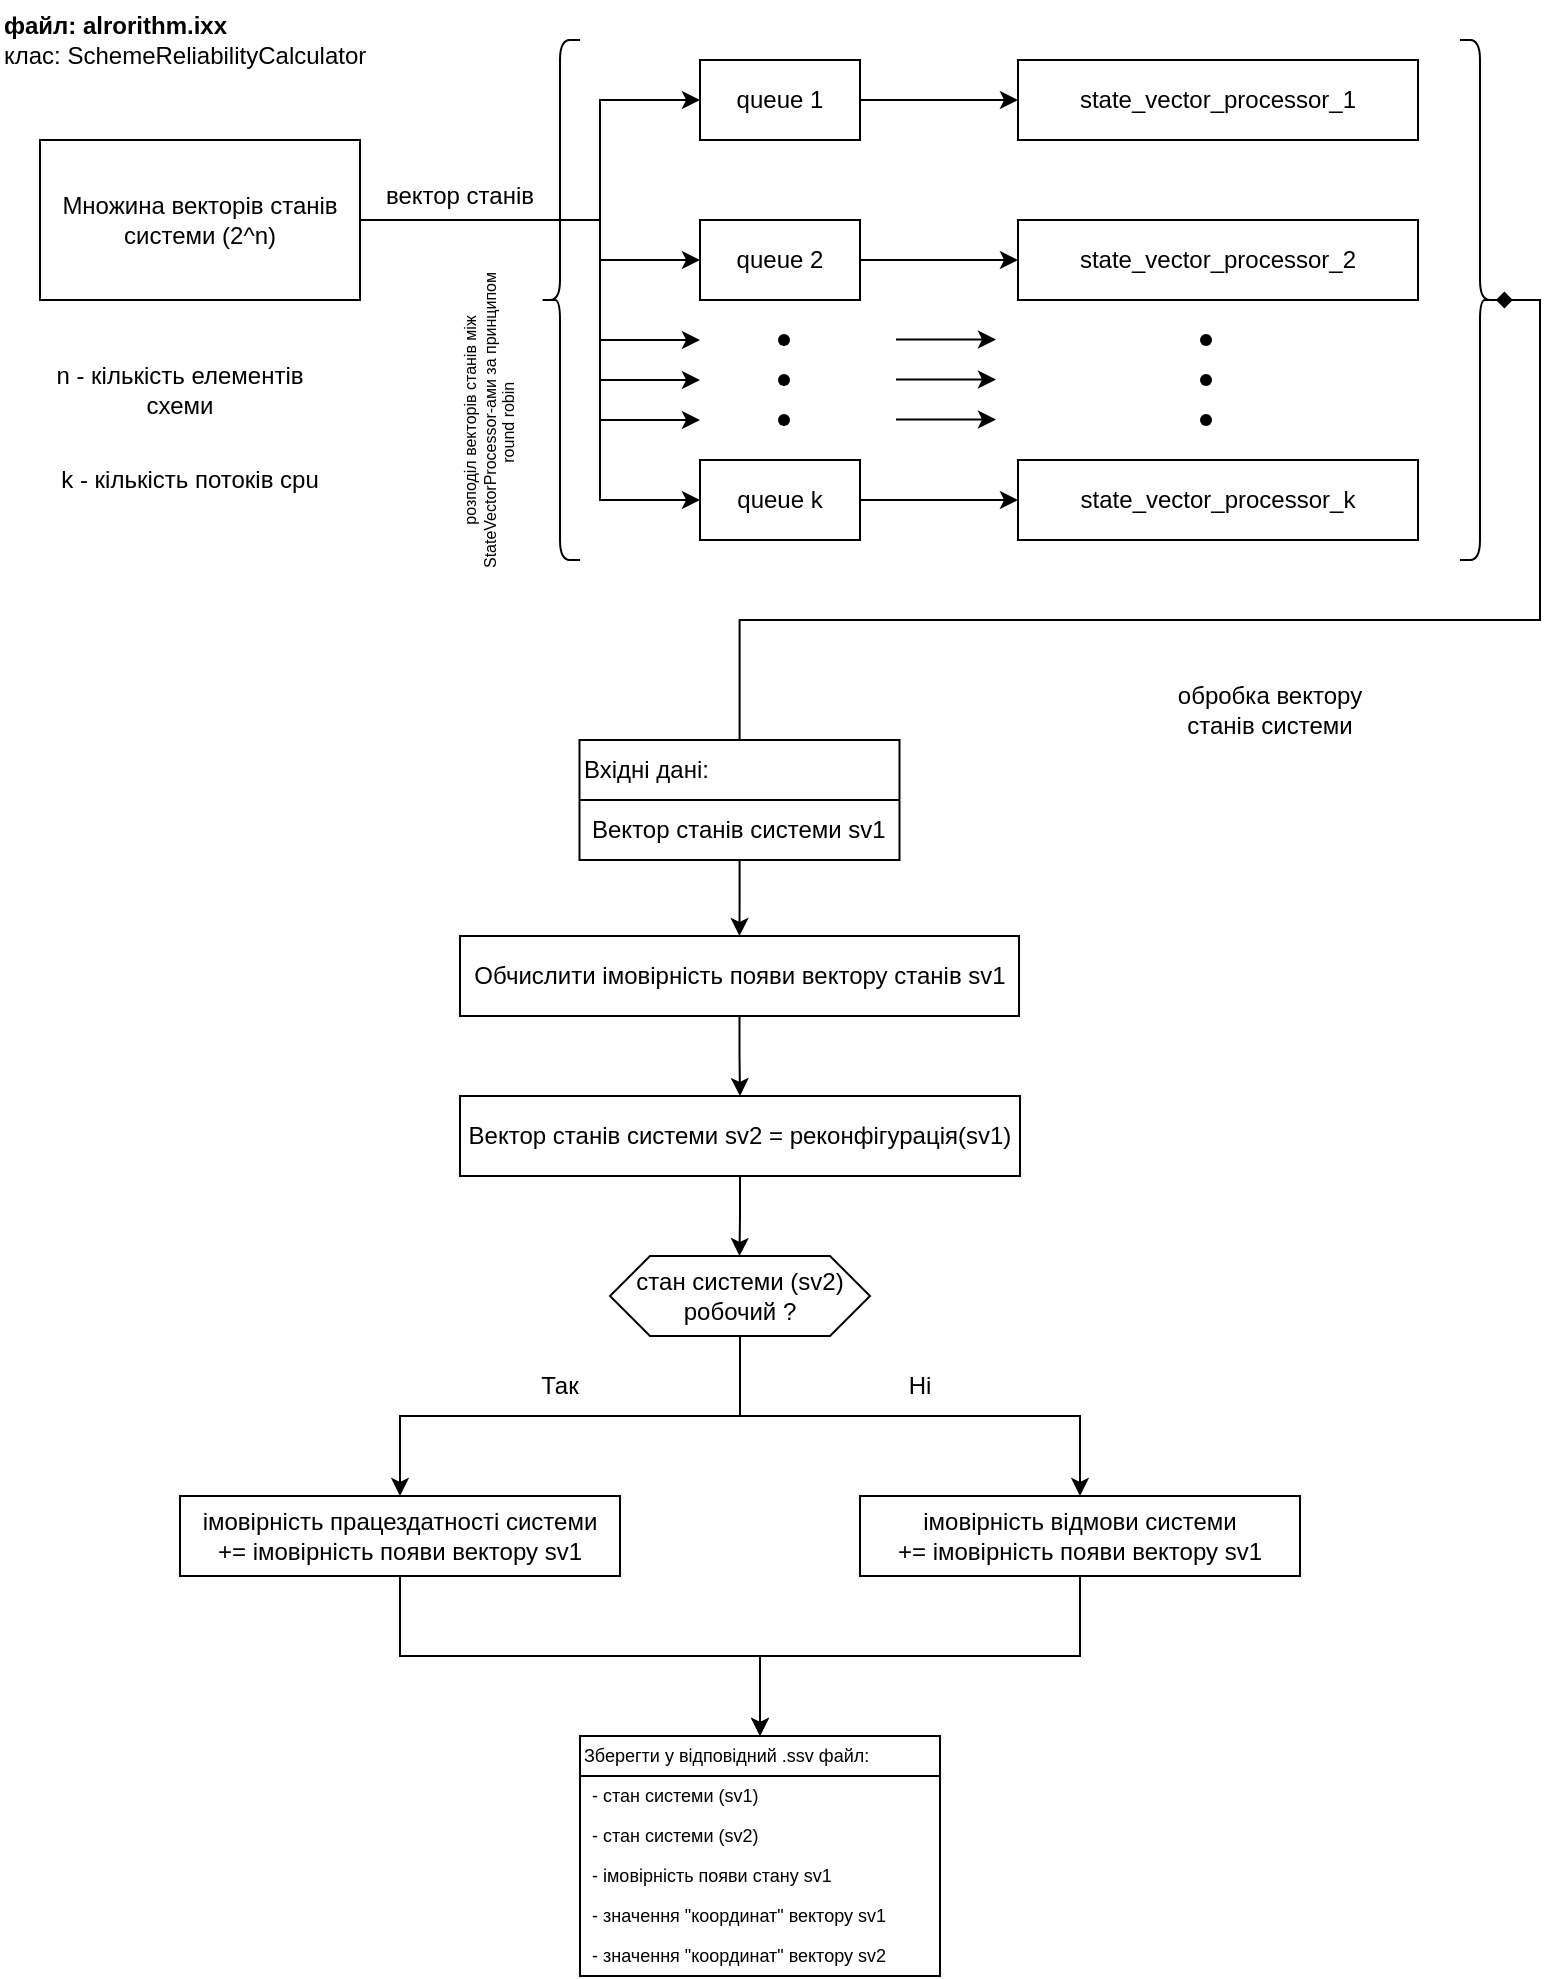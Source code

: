<mxfile version="25.0.2">
  <diagram id="C5RBs43oDa-KdzZeNtuy" name="Page-1">
    <mxGraphModel dx="819" dy="546" grid="1" gridSize="10" guides="1" tooltips="1" connect="1" arrows="1" fold="1" page="1" pageScale="1" pageWidth="827" pageHeight="1169" math="0" shadow="0">
      <root>
        <mxCell id="WIyWlLk6GJQsqaUBKTNV-0" />
        <mxCell id="WIyWlLk6GJQsqaUBKTNV-1" parent="WIyWlLk6GJQsqaUBKTNV-0" />
        <mxCell id="srIpkH8AZoVfI17KtcB7-21" value="Так" style="text;html=1;align=center;verticalAlign=middle;whiteSpace=wrap;rounded=0;" vertex="1" parent="WIyWlLk6GJQsqaUBKTNV-1">
          <mxGeometry x="270" y="693" width="40" height="20" as="geometry" />
        </mxCell>
        <mxCell id="srIpkH8AZoVfI17KtcB7-22" value="Ні" style="text;html=1;align=center;verticalAlign=middle;whiteSpace=wrap;rounded=0;" vertex="1" parent="WIyWlLk6GJQsqaUBKTNV-1">
          <mxGeometry x="440" y="688" width="60" height="30" as="geometry" />
        </mxCell>
        <mxCell id="srIpkH8AZoVfI17KtcB7-43" value="Зберегти у відповідний .ssv файл:" style="swimlane;fontStyle=0;childLayout=stackLayout;horizontal=1;startSize=20;horizontalStack=0;resizeParent=1;resizeParentMax=0;resizeLast=0;collapsible=1;marginBottom=0;whiteSpace=wrap;html=1;align=left;fontSize=9;" vertex="1" parent="WIyWlLk6GJQsqaUBKTNV-1">
          <mxGeometry x="300" y="878" width="180" height="120" as="geometry" />
        </mxCell>
        <mxCell id="srIpkH8AZoVfI17KtcB7-44" value="- стан системи (sv1)" style="text;strokeColor=none;fillColor=none;align=left;verticalAlign=middle;spacingLeft=4;spacingRight=4;overflow=hidden;points=[[0,0.5],[1,0.5]];portConstraint=eastwest;rotatable=0;whiteSpace=wrap;html=1;fontSize=9;" vertex="1" parent="srIpkH8AZoVfI17KtcB7-43">
          <mxGeometry y="20" width="180" height="20" as="geometry" />
        </mxCell>
        <mxCell id="srIpkH8AZoVfI17KtcB7-45" value="- стан системи (sv2)" style="text;strokeColor=none;fillColor=none;align=left;verticalAlign=middle;spacingLeft=4;spacingRight=4;overflow=hidden;points=[[0,0.5],[1,0.5]];portConstraint=eastwest;rotatable=0;whiteSpace=wrap;html=1;fontSize=9;" vertex="1" parent="srIpkH8AZoVfI17KtcB7-43">
          <mxGeometry y="40" width="180" height="20" as="geometry" />
        </mxCell>
        <mxCell id="srIpkH8AZoVfI17KtcB7-46" value="- імовірність появи стану sv1" style="text;strokeColor=none;fillColor=none;align=left;verticalAlign=middle;spacingLeft=4;spacingRight=4;overflow=hidden;points=[[0,0.5],[1,0.5]];portConstraint=eastwest;rotatable=0;whiteSpace=wrap;html=1;fontSize=9;" vertex="1" parent="srIpkH8AZoVfI17KtcB7-43">
          <mxGeometry y="60" width="180" height="20" as="geometry" />
        </mxCell>
        <mxCell id="srIpkH8AZoVfI17KtcB7-119" value="- значення &quot;координат&quot; вектору sv1" style="text;strokeColor=none;fillColor=none;align=left;verticalAlign=middle;spacingLeft=4;spacingRight=4;overflow=hidden;points=[[0,0.5],[1,0.5]];portConstraint=eastwest;rotatable=0;whiteSpace=wrap;html=1;fontSize=9;" vertex="1" parent="srIpkH8AZoVfI17KtcB7-43">
          <mxGeometry y="80" width="180" height="20" as="geometry" />
        </mxCell>
        <mxCell id="srIpkH8AZoVfI17KtcB7-120" value="- значення &quot;координат&quot; вектору sv2" style="text;strokeColor=none;fillColor=none;align=left;verticalAlign=middle;spacingLeft=4;spacingRight=4;overflow=hidden;points=[[0,0.5],[1,0.5]];portConstraint=eastwest;rotatable=0;whiteSpace=wrap;html=1;fontSize=9;" vertex="1" parent="srIpkH8AZoVfI17KtcB7-43">
          <mxGeometry y="100" width="180" height="20" as="geometry" />
        </mxCell>
        <mxCell id="srIpkH8AZoVfI17KtcB7-59" value="&lt;b&gt;файл: alrorithm.ixx&lt;/b&gt;&lt;div style=&quot;&quot;&gt;клас: SchemeReliabilityCalculator&lt;/div&gt;" style="text;html=1;align=left;verticalAlign=middle;whiteSpace=wrap;rounded=0;" vertex="1" parent="WIyWlLk6GJQsqaUBKTNV-1">
          <mxGeometry x="10" y="10" width="220" height="40" as="geometry" />
        </mxCell>
        <mxCell id="srIpkH8AZoVfI17KtcB7-77" style="edgeStyle=orthogonalEdgeStyle;rounded=0;orthogonalLoop=1;jettySize=auto;html=1;entryX=0;entryY=0.5;entryDx=0;entryDy=0;" edge="1" parent="WIyWlLk6GJQsqaUBKTNV-1" source="srIpkH8AZoVfI17KtcB7-63" target="srIpkH8AZoVfI17KtcB7-71">
          <mxGeometry relative="1" as="geometry">
            <Array as="points">
              <mxPoint x="310" y="120" />
              <mxPoint x="310" y="60" />
            </Array>
          </mxGeometry>
        </mxCell>
        <mxCell id="srIpkH8AZoVfI17KtcB7-78" style="edgeStyle=orthogonalEdgeStyle;rounded=0;orthogonalLoop=1;jettySize=auto;html=1;entryX=0;entryY=0.5;entryDx=0;entryDy=0;" edge="1" parent="WIyWlLk6GJQsqaUBKTNV-1" source="srIpkH8AZoVfI17KtcB7-63" target="srIpkH8AZoVfI17KtcB7-72">
          <mxGeometry relative="1" as="geometry">
            <Array as="points">
              <mxPoint x="310" y="120" />
              <mxPoint x="310" y="140" />
            </Array>
          </mxGeometry>
        </mxCell>
        <mxCell id="srIpkH8AZoVfI17KtcB7-79" style="edgeStyle=orthogonalEdgeStyle;rounded=0;orthogonalLoop=1;jettySize=auto;html=1;entryX=0;entryY=0.5;entryDx=0;entryDy=0;" edge="1" parent="WIyWlLk6GJQsqaUBKTNV-1" source="srIpkH8AZoVfI17KtcB7-63" target="srIpkH8AZoVfI17KtcB7-73">
          <mxGeometry relative="1" as="geometry">
            <Array as="points">
              <mxPoint x="310" y="120" />
              <mxPoint x="310" y="260" />
            </Array>
          </mxGeometry>
        </mxCell>
        <mxCell id="srIpkH8AZoVfI17KtcB7-63" value="Множина векторів станів системи (2^n)" style="rounded=0;whiteSpace=wrap;html=1;" vertex="1" parent="WIyWlLk6GJQsqaUBKTNV-1">
          <mxGeometry x="30" y="80" width="160" height="80" as="geometry" />
        </mxCell>
        <mxCell id="srIpkH8AZoVfI17KtcB7-65" value="state_vector_processor_1" style="rounded=0;whiteSpace=wrap;html=1;" vertex="1" parent="WIyWlLk6GJQsqaUBKTNV-1">
          <mxGeometry x="519" y="40" width="200" height="40" as="geometry" />
        </mxCell>
        <mxCell id="srIpkH8AZoVfI17KtcB7-66" value="state_vector_processor_2" style="rounded=0;whiteSpace=wrap;html=1;" vertex="1" parent="WIyWlLk6GJQsqaUBKTNV-1">
          <mxGeometry x="519" y="120" width="200" height="40" as="geometry" />
        </mxCell>
        <mxCell id="srIpkH8AZoVfI17KtcB7-67" value="state_vector_processor_k" style="rounded=0;whiteSpace=wrap;html=1;" vertex="1" parent="WIyWlLk6GJQsqaUBKTNV-1">
          <mxGeometry x="519" y="240" width="200" height="40" as="geometry" />
        </mxCell>
        <mxCell id="srIpkH8AZoVfI17KtcB7-68" value="" style="shape=waypoint;sketch=0;fillStyle=solid;size=6;pointerEvents=1;points=[];fillColor=none;resizable=0;rotatable=0;perimeter=centerPerimeter;snapToPoint=1;" vertex="1" parent="WIyWlLk6GJQsqaUBKTNV-1">
          <mxGeometry x="603" y="170" width="20" height="20" as="geometry" />
        </mxCell>
        <mxCell id="srIpkH8AZoVfI17KtcB7-69" value="" style="shape=waypoint;sketch=0;fillStyle=solid;size=6;pointerEvents=1;points=[];fillColor=none;resizable=0;rotatable=0;perimeter=centerPerimeter;snapToPoint=1;" vertex="1" parent="WIyWlLk6GJQsqaUBKTNV-1">
          <mxGeometry x="603" y="190" width="20" height="20" as="geometry" />
        </mxCell>
        <mxCell id="srIpkH8AZoVfI17KtcB7-70" value="" style="shape=waypoint;sketch=0;fillStyle=solid;size=6;pointerEvents=1;points=[];fillColor=none;resizable=0;rotatable=0;perimeter=centerPerimeter;snapToPoint=1;" vertex="1" parent="WIyWlLk6GJQsqaUBKTNV-1">
          <mxGeometry x="603" y="210" width="20" height="20" as="geometry" />
        </mxCell>
        <mxCell id="srIpkH8AZoVfI17KtcB7-71" value="queue 1" style="rounded=0;whiteSpace=wrap;html=1;" vertex="1" parent="WIyWlLk6GJQsqaUBKTNV-1">
          <mxGeometry x="360" y="40" width="80" height="40" as="geometry" />
        </mxCell>
        <mxCell id="srIpkH8AZoVfI17KtcB7-88" style="edgeStyle=orthogonalEdgeStyle;rounded=0;orthogonalLoop=1;jettySize=auto;html=1;entryX=0;entryY=0.5;entryDx=0;entryDy=0;" edge="1" parent="WIyWlLk6GJQsqaUBKTNV-1" source="srIpkH8AZoVfI17KtcB7-72" target="srIpkH8AZoVfI17KtcB7-66">
          <mxGeometry relative="1" as="geometry" />
        </mxCell>
        <mxCell id="srIpkH8AZoVfI17KtcB7-72" value="queue 2" style="rounded=0;whiteSpace=wrap;html=1;" vertex="1" parent="WIyWlLk6GJQsqaUBKTNV-1">
          <mxGeometry x="360" y="120" width="80" height="40" as="geometry" />
        </mxCell>
        <mxCell id="srIpkH8AZoVfI17KtcB7-89" style="edgeStyle=orthogonalEdgeStyle;rounded=0;orthogonalLoop=1;jettySize=auto;html=1;entryX=0;entryY=0.5;entryDx=0;entryDy=0;" edge="1" parent="WIyWlLk6GJQsqaUBKTNV-1" source="srIpkH8AZoVfI17KtcB7-73" target="srIpkH8AZoVfI17KtcB7-67">
          <mxGeometry relative="1" as="geometry" />
        </mxCell>
        <mxCell id="srIpkH8AZoVfI17KtcB7-73" value="queue k" style="rounded=0;whiteSpace=wrap;html=1;" vertex="1" parent="WIyWlLk6GJQsqaUBKTNV-1">
          <mxGeometry x="360" y="240" width="80" height="40" as="geometry" />
        </mxCell>
        <mxCell id="srIpkH8AZoVfI17KtcB7-74" value="" style="shape=waypoint;sketch=0;fillStyle=solid;size=6;pointerEvents=1;points=[];fillColor=none;resizable=0;rotatable=0;perimeter=centerPerimeter;snapToPoint=1;" vertex="1" parent="WIyWlLk6GJQsqaUBKTNV-1">
          <mxGeometry x="392" y="170" width="20" height="20" as="geometry" />
        </mxCell>
        <mxCell id="srIpkH8AZoVfI17KtcB7-75" value="" style="shape=waypoint;sketch=0;fillStyle=solid;size=6;pointerEvents=1;points=[];fillColor=none;resizable=0;rotatable=0;perimeter=centerPerimeter;snapToPoint=1;" vertex="1" parent="WIyWlLk6GJQsqaUBKTNV-1">
          <mxGeometry x="392" y="190" width="20" height="20" as="geometry" />
        </mxCell>
        <mxCell id="srIpkH8AZoVfI17KtcB7-76" value="" style="shape=waypoint;sketch=0;fillStyle=solid;size=6;pointerEvents=1;points=[];fillColor=none;resizable=0;rotatable=0;perimeter=centerPerimeter;snapToPoint=1;" vertex="1" parent="WIyWlLk6GJQsqaUBKTNV-1">
          <mxGeometry x="392" y="210" width="20" height="20" as="geometry" />
        </mxCell>
        <mxCell id="srIpkH8AZoVfI17KtcB7-81" value="" style="endArrow=classic;html=1;rounded=0;" edge="1" parent="WIyWlLk6GJQsqaUBKTNV-1">
          <mxGeometry width="50" height="50" relative="1" as="geometry">
            <mxPoint x="310" y="180" as="sourcePoint" />
            <mxPoint x="360" y="180" as="targetPoint" />
          </mxGeometry>
        </mxCell>
        <mxCell id="srIpkH8AZoVfI17KtcB7-82" value="" style="endArrow=classic;html=1;rounded=0;" edge="1" parent="WIyWlLk6GJQsqaUBKTNV-1">
          <mxGeometry width="50" height="50" relative="1" as="geometry">
            <mxPoint x="310" y="200" as="sourcePoint" />
            <mxPoint x="360" y="200" as="targetPoint" />
          </mxGeometry>
        </mxCell>
        <mxCell id="srIpkH8AZoVfI17KtcB7-83" value="" style="endArrow=classic;html=1;rounded=0;" edge="1" parent="WIyWlLk6GJQsqaUBKTNV-1">
          <mxGeometry width="50" height="50" relative="1" as="geometry">
            <mxPoint x="310" y="220" as="sourcePoint" />
            <mxPoint x="360" y="220" as="targetPoint" />
          </mxGeometry>
        </mxCell>
        <mxCell id="srIpkH8AZoVfI17KtcB7-84" value="вектор станів" style="text;html=1;align=center;verticalAlign=middle;whiteSpace=wrap;rounded=0;" vertex="1" parent="WIyWlLk6GJQsqaUBKTNV-1">
          <mxGeometry x="200" y="100" width="80" height="15" as="geometry" />
        </mxCell>
        <mxCell id="srIpkH8AZoVfI17KtcB7-85" value="" style="shape=curlyBracket;whiteSpace=wrap;html=1;rounded=1;labelPosition=left;verticalLabelPosition=middle;align=right;verticalAlign=middle;" vertex="1" parent="WIyWlLk6GJQsqaUBKTNV-1">
          <mxGeometry x="280" y="30" width="20" height="260" as="geometry" />
        </mxCell>
        <mxCell id="srIpkH8AZoVfI17KtcB7-86" value="" style="endArrow=classic;html=1;rounded=0;exitX=1;exitY=0.5;exitDx=0;exitDy=0;entryX=0;entryY=0.5;entryDx=0;entryDy=0;" edge="1" parent="WIyWlLk6GJQsqaUBKTNV-1" source="srIpkH8AZoVfI17KtcB7-71" target="srIpkH8AZoVfI17KtcB7-65">
          <mxGeometry width="50" height="50" relative="1" as="geometry">
            <mxPoint x="435" y="370" as="sourcePoint" />
            <mxPoint x="485" y="320" as="targetPoint" />
          </mxGeometry>
        </mxCell>
        <mxCell id="srIpkH8AZoVfI17KtcB7-90" value="" style="endArrow=classic;html=1;rounded=0;" edge="1" parent="WIyWlLk6GJQsqaUBKTNV-1">
          <mxGeometry width="50" height="50" relative="1" as="geometry">
            <mxPoint x="458" y="179.76" as="sourcePoint" />
            <mxPoint x="508" y="179.76" as="targetPoint" />
          </mxGeometry>
        </mxCell>
        <mxCell id="srIpkH8AZoVfI17KtcB7-91" value="" style="endArrow=classic;html=1;rounded=0;" edge="1" parent="WIyWlLk6GJQsqaUBKTNV-1">
          <mxGeometry width="50" height="50" relative="1" as="geometry">
            <mxPoint x="458" y="199.76" as="sourcePoint" />
            <mxPoint x="508" y="199.76" as="targetPoint" />
          </mxGeometry>
        </mxCell>
        <mxCell id="srIpkH8AZoVfI17KtcB7-92" value="" style="endArrow=classic;html=1;rounded=0;" edge="1" parent="WIyWlLk6GJQsqaUBKTNV-1">
          <mxGeometry width="50" height="50" relative="1" as="geometry">
            <mxPoint x="458" y="219.76" as="sourcePoint" />
            <mxPoint x="508" y="219.76" as="targetPoint" />
          </mxGeometry>
        </mxCell>
        <mxCell id="srIpkH8AZoVfI17KtcB7-93" value="розподіл векторів станів між StateVectorProcessor-ами за принципом round robin&amp;nbsp;" style="text;html=1;align=center;verticalAlign=middle;whiteSpace=wrap;rounded=0;fontSize=8;rotation=-90;" vertex="1" parent="WIyWlLk6GJQsqaUBKTNV-1">
          <mxGeometry x="170" y="205" width="170" height="30" as="geometry" />
        </mxCell>
        <mxCell id="srIpkH8AZoVfI17KtcB7-94" value="" style="shape=curlyBracket;whiteSpace=wrap;html=1;rounded=1;flipH=1;labelPosition=right;verticalLabelPosition=middle;align=left;verticalAlign=middle;" vertex="1" parent="WIyWlLk6GJQsqaUBKTNV-1">
          <mxGeometry x="740" y="30" width="20" height="260" as="geometry" />
        </mxCell>
        <mxCell id="srIpkH8AZoVfI17KtcB7-108" style="edgeStyle=orthogonalEdgeStyle;rounded=0;orthogonalLoop=1;jettySize=auto;html=1;entryX=0.5;entryY=0;entryDx=0;entryDy=0;" edge="1" parent="WIyWlLk6GJQsqaUBKTNV-1" source="srIpkH8AZoVfI17KtcB7-97">
          <mxGeometry relative="1" as="geometry">
            <mxPoint x="379.75" y="638" as="targetPoint" />
          </mxGeometry>
        </mxCell>
        <mxCell id="srIpkH8AZoVfI17KtcB7-97" value="Вектор станів системи sv2 = реконфігурація(sv1)" style="rounded=0;whiteSpace=wrap;html=1;" vertex="1" parent="WIyWlLk6GJQsqaUBKTNV-1">
          <mxGeometry x="240" y="558" width="280" height="40" as="geometry" />
        </mxCell>
        <mxCell id="srIpkH8AZoVfI17KtcB7-106" style="edgeStyle=orthogonalEdgeStyle;rounded=0;orthogonalLoop=1;jettySize=auto;html=1;entryX=0.5;entryY=0;entryDx=0;entryDy=0;" edge="1" parent="WIyWlLk6GJQsqaUBKTNV-1" source="srIpkH8AZoVfI17KtcB7-100" target="srIpkH8AZoVfI17KtcB7-97">
          <mxGeometry relative="1" as="geometry" />
        </mxCell>
        <mxCell id="srIpkH8AZoVfI17KtcB7-100" value="Обчислити імовірність появи вектору станів sv1" style="rounded=0;whiteSpace=wrap;html=1;" vertex="1" parent="WIyWlLk6GJQsqaUBKTNV-1">
          <mxGeometry x="240" y="478" width="279.5" height="40" as="geometry" />
        </mxCell>
        <mxCell id="srIpkH8AZoVfI17KtcB7-127" style="edgeStyle=orthogonalEdgeStyle;rounded=0;orthogonalLoop=1;jettySize=auto;html=1;entryX=0.5;entryY=0;entryDx=0;entryDy=0;" edge="1" parent="WIyWlLk6GJQsqaUBKTNV-1" source="srIpkH8AZoVfI17KtcB7-110" target="srIpkH8AZoVfI17KtcB7-43">
          <mxGeometry relative="1" as="geometry" />
        </mxCell>
        <mxCell id="srIpkH8AZoVfI17KtcB7-110" value="імовірність працездатності системи +=&amp;nbsp;&lt;span style=&quot;background-color: initial;&quot;&gt;імовірність появи вектору sv1&lt;/span&gt;" style="rounded=0;whiteSpace=wrap;html=1;" vertex="1" parent="WIyWlLk6GJQsqaUBKTNV-1">
          <mxGeometry x="100" y="758" width="220" height="40" as="geometry" />
        </mxCell>
        <mxCell id="srIpkH8AZoVfI17KtcB7-126" style="edgeStyle=orthogonalEdgeStyle;rounded=0;orthogonalLoop=1;jettySize=auto;html=1;entryX=0.5;entryY=0;entryDx=0;entryDy=0;" edge="1" parent="WIyWlLk6GJQsqaUBKTNV-1" source="srIpkH8AZoVfI17KtcB7-111" target="srIpkH8AZoVfI17KtcB7-43">
          <mxGeometry relative="1" as="geometry" />
        </mxCell>
        <mxCell id="srIpkH8AZoVfI17KtcB7-111" value="імовірність відмови системи +=&amp;nbsp;&lt;span style=&quot;background-color: initial;&quot;&gt;імовірність появи вектору sv1&lt;/span&gt;" style="rounded=0;whiteSpace=wrap;html=1;" vertex="1" parent="WIyWlLk6GJQsqaUBKTNV-1">
          <mxGeometry x="440" y="758" width="220" height="40" as="geometry" />
        </mxCell>
        <mxCell id="srIpkH8AZoVfI17KtcB7-115" value="n - кількість елементів схеми" style="text;html=1;align=center;verticalAlign=middle;whiteSpace=wrap;rounded=0;" vertex="1" parent="WIyWlLk6GJQsqaUBKTNV-1">
          <mxGeometry x="20" y="190" width="160" height="30" as="geometry" />
        </mxCell>
        <mxCell id="srIpkH8AZoVfI17KtcB7-116" value="k - кількість потоків cpu" style="text;html=1;align=center;verticalAlign=middle;whiteSpace=wrap;rounded=0;" vertex="1" parent="WIyWlLk6GJQsqaUBKTNV-1">
          <mxGeometry x="10" y="235" width="190" height="30" as="geometry" />
        </mxCell>
        <mxCell id="srIpkH8AZoVfI17KtcB7-130" style="edgeStyle=orthogonalEdgeStyle;rounded=0;orthogonalLoop=1;jettySize=auto;html=1;entryX=0.5;entryY=0;entryDx=0;entryDy=0;" edge="1" parent="WIyWlLk6GJQsqaUBKTNV-1" source="srIpkH8AZoVfI17KtcB7-129" target="srIpkH8AZoVfI17KtcB7-110">
          <mxGeometry relative="1" as="geometry" />
        </mxCell>
        <mxCell id="srIpkH8AZoVfI17KtcB7-131" style="edgeStyle=orthogonalEdgeStyle;rounded=0;orthogonalLoop=1;jettySize=auto;html=1;entryX=0.5;entryY=0;entryDx=0;entryDy=0;" edge="1" parent="WIyWlLk6GJQsqaUBKTNV-1" source="srIpkH8AZoVfI17KtcB7-129" target="srIpkH8AZoVfI17KtcB7-111">
          <mxGeometry relative="1" as="geometry" />
        </mxCell>
        <mxCell id="srIpkH8AZoVfI17KtcB7-129" value="стан системи (sv2) робочий ?" style="shape=hexagon;perimeter=hexagonPerimeter2;whiteSpace=wrap;html=1;fixedSize=1;" vertex="1" parent="WIyWlLk6GJQsqaUBKTNV-1">
          <mxGeometry x="315" y="638" width="130" height="40" as="geometry" />
        </mxCell>
        <mxCell id="srIpkH8AZoVfI17KtcB7-136" style="edgeStyle=orthogonalEdgeStyle;rounded=0;orthogonalLoop=1;jettySize=auto;html=1;entryX=0.5;entryY=0;entryDx=0;entryDy=0;" edge="1" parent="WIyWlLk6GJQsqaUBKTNV-1" source="srIpkH8AZoVfI17KtcB7-132" target="srIpkH8AZoVfI17KtcB7-100">
          <mxGeometry relative="1" as="geometry" />
        </mxCell>
        <mxCell id="srIpkH8AZoVfI17KtcB7-132" value="Вхідні дані:" style="swimlane;fontStyle=0;childLayout=stackLayout;horizontal=1;startSize=30;horizontalStack=0;resizeParent=1;resizeParentMax=0;resizeLast=0;collapsible=1;marginBottom=0;whiteSpace=wrap;html=1;align=left;" vertex="1" parent="WIyWlLk6GJQsqaUBKTNV-1">
          <mxGeometry x="299.75" y="380" width="160" height="60" as="geometry" />
        </mxCell>
        <mxCell id="srIpkH8AZoVfI17KtcB7-133" value="&lt;span style=&quot;text-align: center;&quot;&gt;Вектор станів системи sv1&lt;/span&gt;" style="text;strokeColor=none;fillColor=none;align=left;verticalAlign=middle;spacingLeft=4;spacingRight=4;overflow=hidden;points=[[0,0.5],[1,0.5]];portConstraint=eastwest;rotatable=0;whiteSpace=wrap;html=1;" vertex="1" parent="srIpkH8AZoVfI17KtcB7-132">
          <mxGeometry y="30" width="160" height="30" as="geometry" />
        </mxCell>
        <mxCell id="srIpkH8AZoVfI17KtcB7-138" value="обробка вектору станів системи" style="text;html=1;align=center;verticalAlign=middle;whiteSpace=wrap;rounded=0;" vertex="1" parent="WIyWlLk6GJQsqaUBKTNV-1">
          <mxGeometry x="580" y="350" width="130" height="30" as="geometry" />
        </mxCell>
        <mxCell id="srIpkH8AZoVfI17KtcB7-139" style="edgeStyle=orthogonalEdgeStyle;rounded=0;orthogonalLoop=1;jettySize=auto;html=1;entryX=0.1;entryY=0.5;entryDx=0;entryDy=0;entryPerimeter=0;endArrow=diamond;endFill=1;" edge="1" parent="WIyWlLk6GJQsqaUBKTNV-1" source="srIpkH8AZoVfI17KtcB7-132" target="srIpkH8AZoVfI17KtcB7-94">
          <mxGeometry relative="1" as="geometry">
            <Array as="points">
              <mxPoint x="380" y="320" />
              <mxPoint x="780" y="320" />
              <mxPoint x="780" y="160" />
            </Array>
          </mxGeometry>
        </mxCell>
      </root>
    </mxGraphModel>
  </diagram>
</mxfile>
